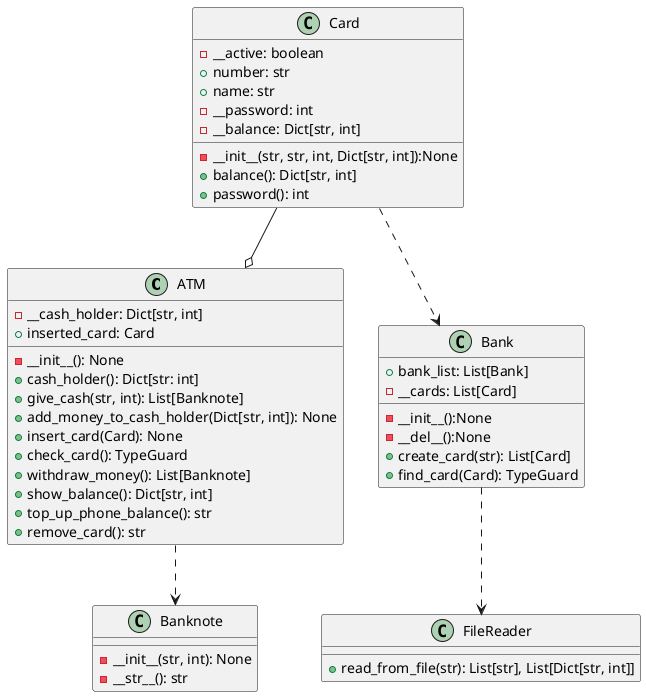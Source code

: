 @startuml
'https://plantuml.com/class-diagram

class ATM
{
-__cash_holder: Dict[str, int]
+inserted_card: Card
-__init__(): None
+cash_holder(): Dict[str: int]
+give_cash(str, int): List[Banknote]
+add_money_to_cash_holder(Dict[str, int]): None
+insert_card(Card): None
+check_card(): TypeGuard
+withdraw_money(): List[Banknote]
+show_balance(): Dict[str, int]
+top_up_phone_balance(): str
+remove_card(): str
}
class Bank
{
+bank_list: List[Bank]
-__cards: List[Card]
-__init__():None
-__del__():None
+create_card(str): List[Card]
+find_card(Card): TypeGuard
}
class Banknote
{
-__init__(str, int): None
-__str__(): str
}
class Card
{
-__active: boolean
+number: str
+name: str
-__password: int
-__balance: Dict[str, int]
-__init__(str, str, int, Dict[str, int]):None
+balance(): Dict[str, int]
+password(): int
}
class FileReader
{
+read_from_file(str): List[str], List[Dict[str, int]]
}

ATM ..> Banknote

Bank ..> FileReader

Card ..> Bank
Card --o ATM

@enduml